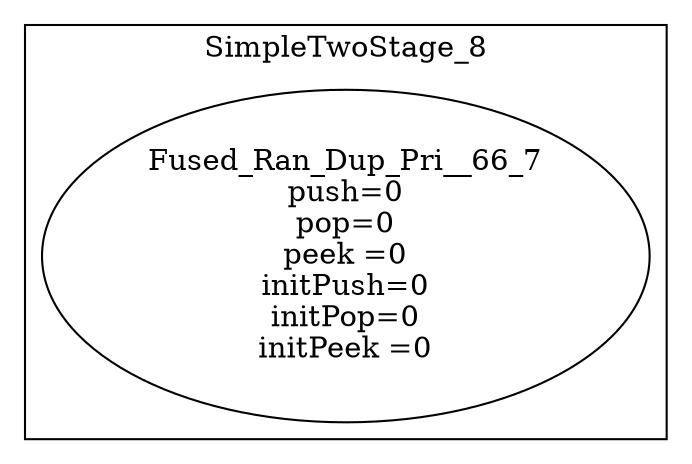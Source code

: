 digraph streamit {
subgraph cluster_node1 {
 label="SimpleTwoStage_8";
node2 [ label="Fused_Ran_Dup_Pri__66_7\npush=0\npop=0\npeek =0\ninitPush=0\ninitPop=0\ninitPeek =0" ]
}
}
